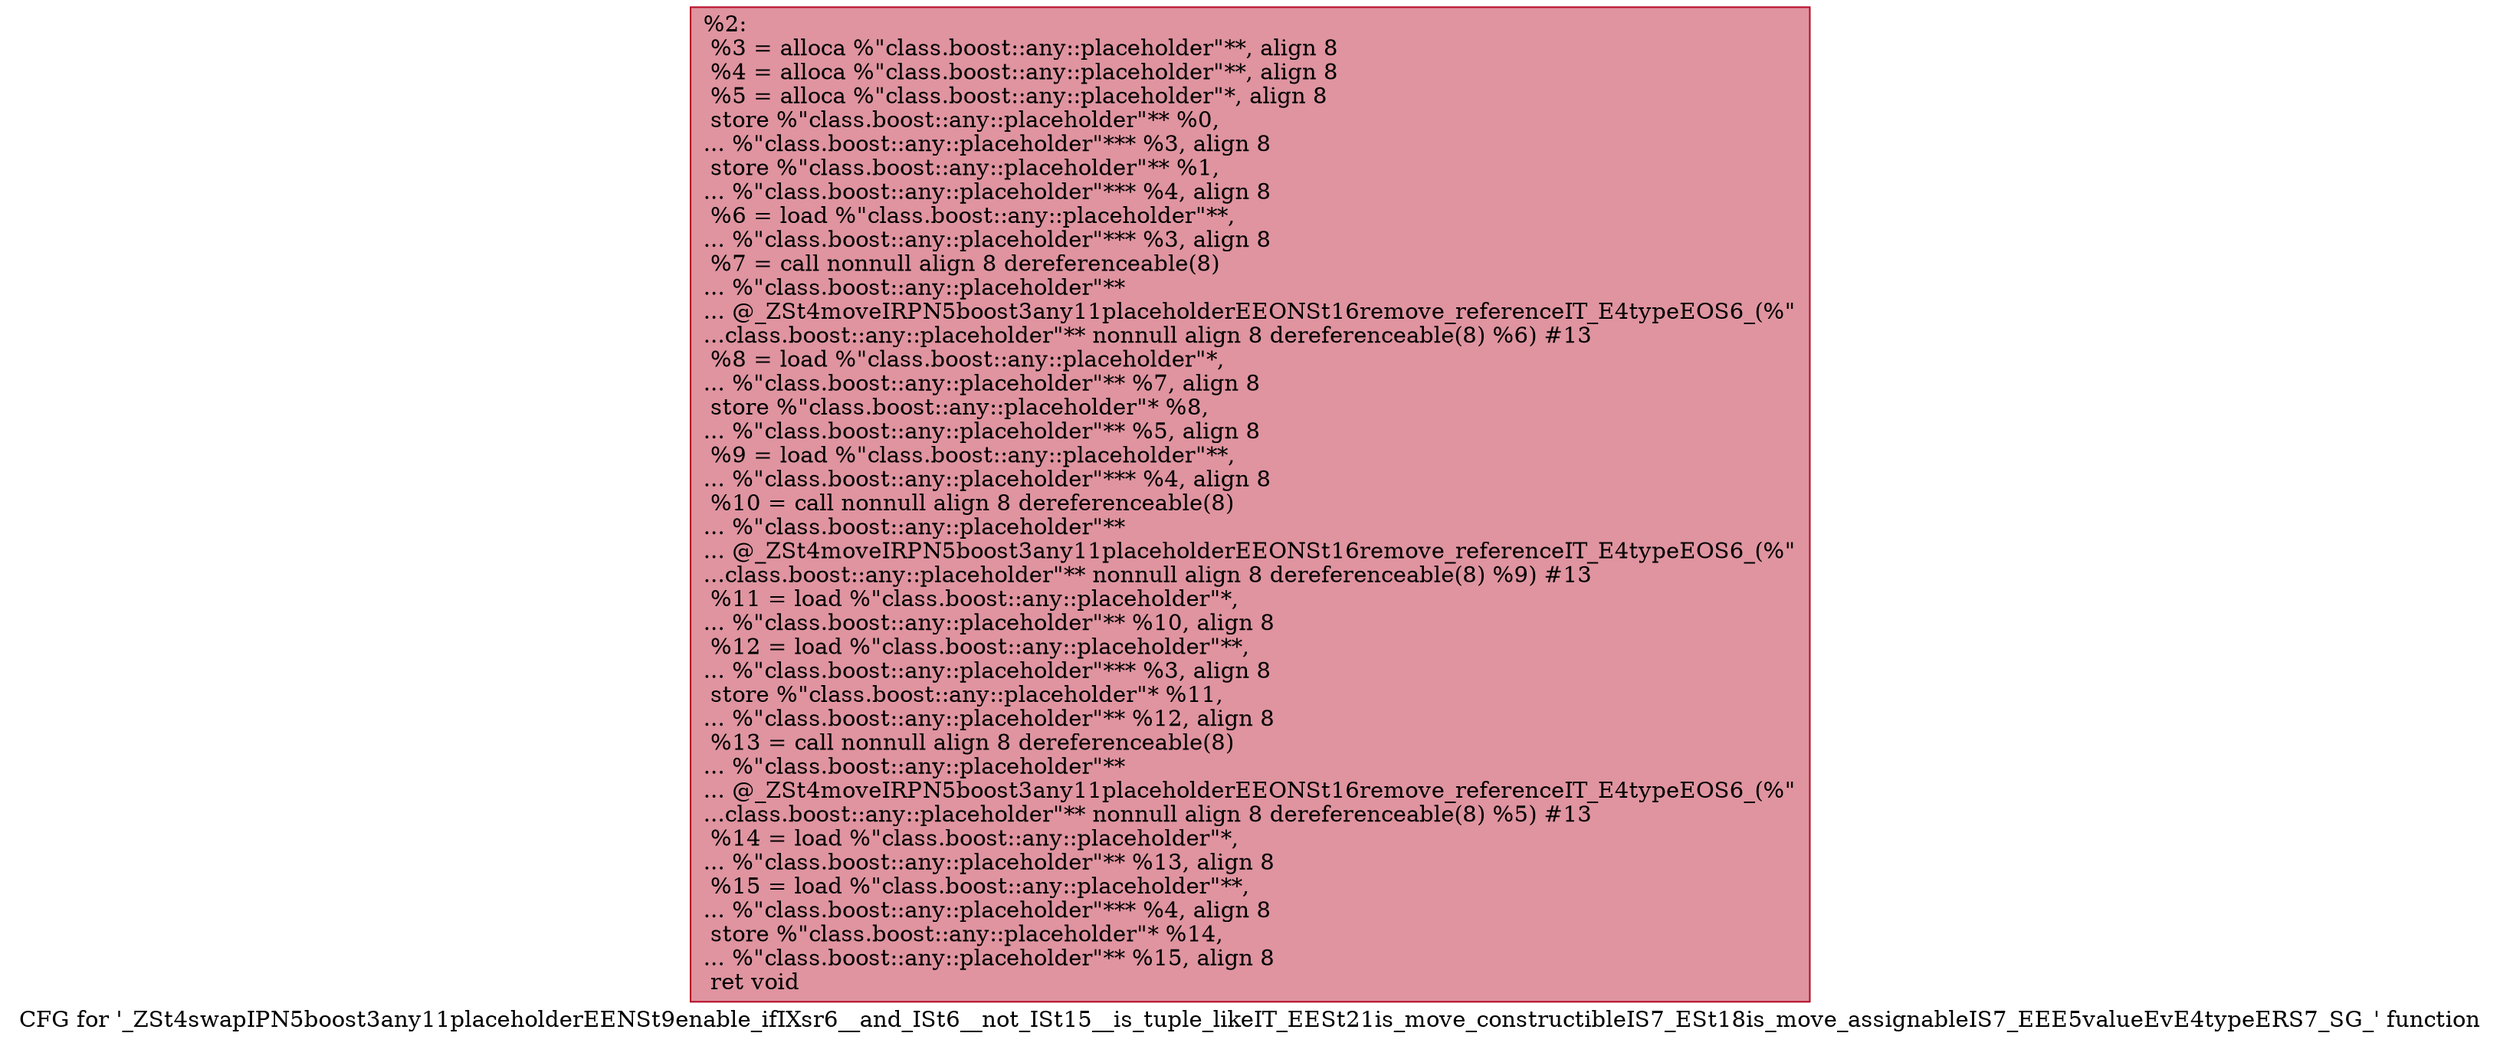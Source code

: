 digraph "CFG for '_ZSt4swapIPN5boost3any11placeholderEENSt9enable_ifIXsr6__and_ISt6__not_ISt15__is_tuple_likeIT_EESt21is_move_constructibleIS7_ESt18is_move_assignableIS7_EEE5valueEvE4typeERS7_SG_' function" {
	label="CFG for '_ZSt4swapIPN5boost3any11placeholderEENSt9enable_ifIXsr6__and_ISt6__not_ISt15__is_tuple_likeIT_EESt21is_move_constructibleIS7_ESt18is_move_assignableIS7_EEE5valueEvE4typeERS7_SG_' function";

	Node0x55dea68b0e80 [shape=record,color="#b70d28ff", style=filled, fillcolor="#b70d2870",label="{%2:\l  %3 = alloca %\"class.boost::any::placeholder\"**, align 8\l  %4 = alloca %\"class.boost::any::placeholder\"**, align 8\l  %5 = alloca %\"class.boost::any::placeholder\"*, align 8\l  store %\"class.boost::any::placeholder\"** %0,\l... %\"class.boost::any::placeholder\"*** %3, align 8\l  store %\"class.boost::any::placeholder\"** %1,\l... %\"class.boost::any::placeholder\"*** %4, align 8\l  %6 = load %\"class.boost::any::placeholder\"**,\l... %\"class.boost::any::placeholder\"*** %3, align 8\l  %7 = call nonnull align 8 dereferenceable(8)\l... %\"class.boost::any::placeholder\"**\l... @_ZSt4moveIRPN5boost3any11placeholderEEONSt16remove_referenceIT_E4typeEOS6_(%\"\l...class.boost::any::placeholder\"** nonnull align 8 dereferenceable(8) %6) #13\l  %8 = load %\"class.boost::any::placeholder\"*,\l... %\"class.boost::any::placeholder\"** %7, align 8\l  store %\"class.boost::any::placeholder\"* %8,\l... %\"class.boost::any::placeholder\"** %5, align 8\l  %9 = load %\"class.boost::any::placeholder\"**,\l... %\"class.boost::any::placeholder\"*** %4, align 8\l  %10 = call nonnull align 8 dereferenceable(8)\l... %\"class.boost::any::placeholder\"**\l... @_ZSt4moveIRPN5boost3any11placeholderEEONSt16remove_referenceIT_E4typeEOS6_(%\"\l...class.boost::any::placeholder\"** nonnull align 8 dereferenceable(8) %9) #13\l  %11 = load %\"class.boost::any::placeholder\"*,\l... %\"class.boost::any::placeholder\"** %10, align 8\l  %12 = load %\"class.boost::any::placeholder\"**,\l... %\"class.boost::any::placeholder\"*** %3, align 8\l  store %\"class.boost::any::placeholder\"* %11,\l... %\"class.boost::any::placeholder\"** %12, align 8\l  %13 = call nonnull align 8 dereferenceable(8)\l... %\"class.boost::any::placeholder\"**\l... @_ZSt4moveIRPN5boost3any11placeholderEEONSt16remove_referenceIT_E4typeEOS6_(%\"\l...class.boost::any::placeholder\"** nonnull align 8 dereferenceable(8) %5) #13\l  %14 = load %\"class.boost::any::placeholder\"*,\l... %\"class.boost::any::placeholder\"** %13, align 8\l  %15 = load %\"class.boost::any::placeholder\"**,\l... %\"class.boost::any::placeholder\"*** %4, align 8\l  store %\"class.boost::any::placeholder\"* %14,\l... %\"class.boost::any::placeholder\"** %15, align 8\l  ret void\l}"];
}
